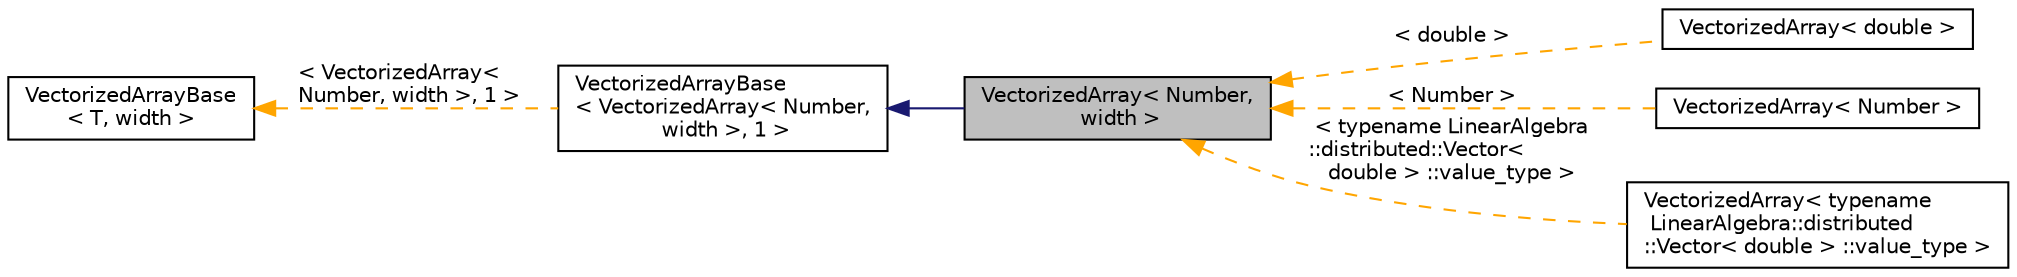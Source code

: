 digraph "VectorizedArray&lt; Number, width &gt;"
{
 // LATEX_PDF_SIZE
  edge [fontname="Helvetica",fontsize="10",labelfontname="Helvetica",labelfontsize="10"];
  node [fontname="Helvetica",fontsize="10",shape=record];
  rankdir="LR";
  Node1 [label="VectorizedArray\< Number,\l width \>",height=0.2,width=0.4,color="black", fillcolor="grey75", style="filled", fontcolor="black",tooltip=" "];
  Node2 -> Node1 [dir="back",color="midnightblue",fontsize="10",style="solid",fontname="Helvetica"];
  Node2 [label="VectorizedArrayBase\l\< VectorizedArray\< Number,\l width \>, 1 \>",height=0.2,width=0.4,color="black", fillcolor="white", style="filled",URL="$classVectorizedArrayBase.html",tooltip=" "];
  Node3 -> Node2 [dir="back",color="orange",fontsize="10",style="dashed",label=" \< VectorizedArray\<\l Number, width \>, 1 \>" ,fontname="Helvetica"];
  Node3 [label="VectorizedArrayBase\l\< T, width \>",height=0.2,width=0.4,color="black", fillcolor="white", style="filled",URL="$classVectorizedArrayBase.html",tooltip=" "];
  Node1 -> Node4 [dir="back",color="orange",fontsize="10",style="dashed",label=" \< double \>" ,fontname="Helvetica"];
  Node4 [label="VectorizedArray\< double \>",height=0.2,width=0.4,color="black", fillcolor="white", style="filled",URL="$classVectorizedArray.html",tooltip=" "];
  Node1 -> Node5 [dir="back",color="orange",fontsize="10",style="dashed",label=" \< Number \>" ,fontname="Helvetica"];
  Node5 [label="VectorizedArray\< Number \>",height=0.2,width=0.4,color="black", fillcolor="white", style="filled",URL="$classVectorizedArray.html",tooltip=" "];
  Node1 -> Node6 [dir="back",color="orange",fontsize="10",style="dashed",label=" \< typename LinearAlgebra\l::distributed::Vector\<\l double \> ::value_type \>" ,fontname="Helvetica"];
  Node6 [label="VectorizedArray\< typename\l LinearAlgebra::distributed\l::Vector\< double \> ::value_type \>",height=0.2,width=0.4,color="black", fillcolor="white", style="filled",URL="$classVectorizedArray.html",tooltip=" "];
}
